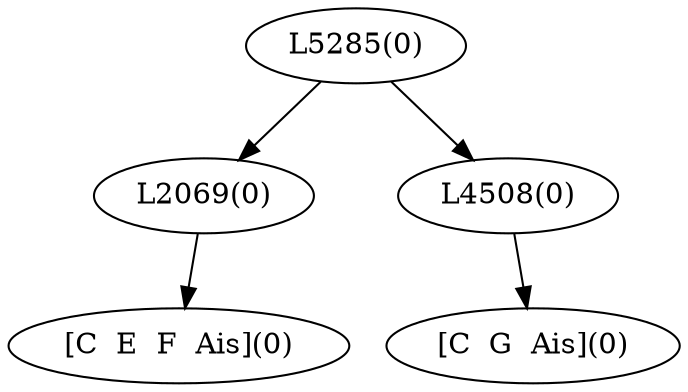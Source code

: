 digraph sample{
"L2069(0)"->"[C  E  F  Ais](0)"
"L4508(0)"->"[C  G  Ais](0)"
"L5285(0)"->"L2069(0)"
"L5285(0)"->"L4508(0)"
{rank = min; "L5285(0)"}
{rank = same; "L2069(0)"; "L4508(0)";}
{rank = max; "[C  E  F  Ais](0)"; "[C  G  Ais](0)";}
}